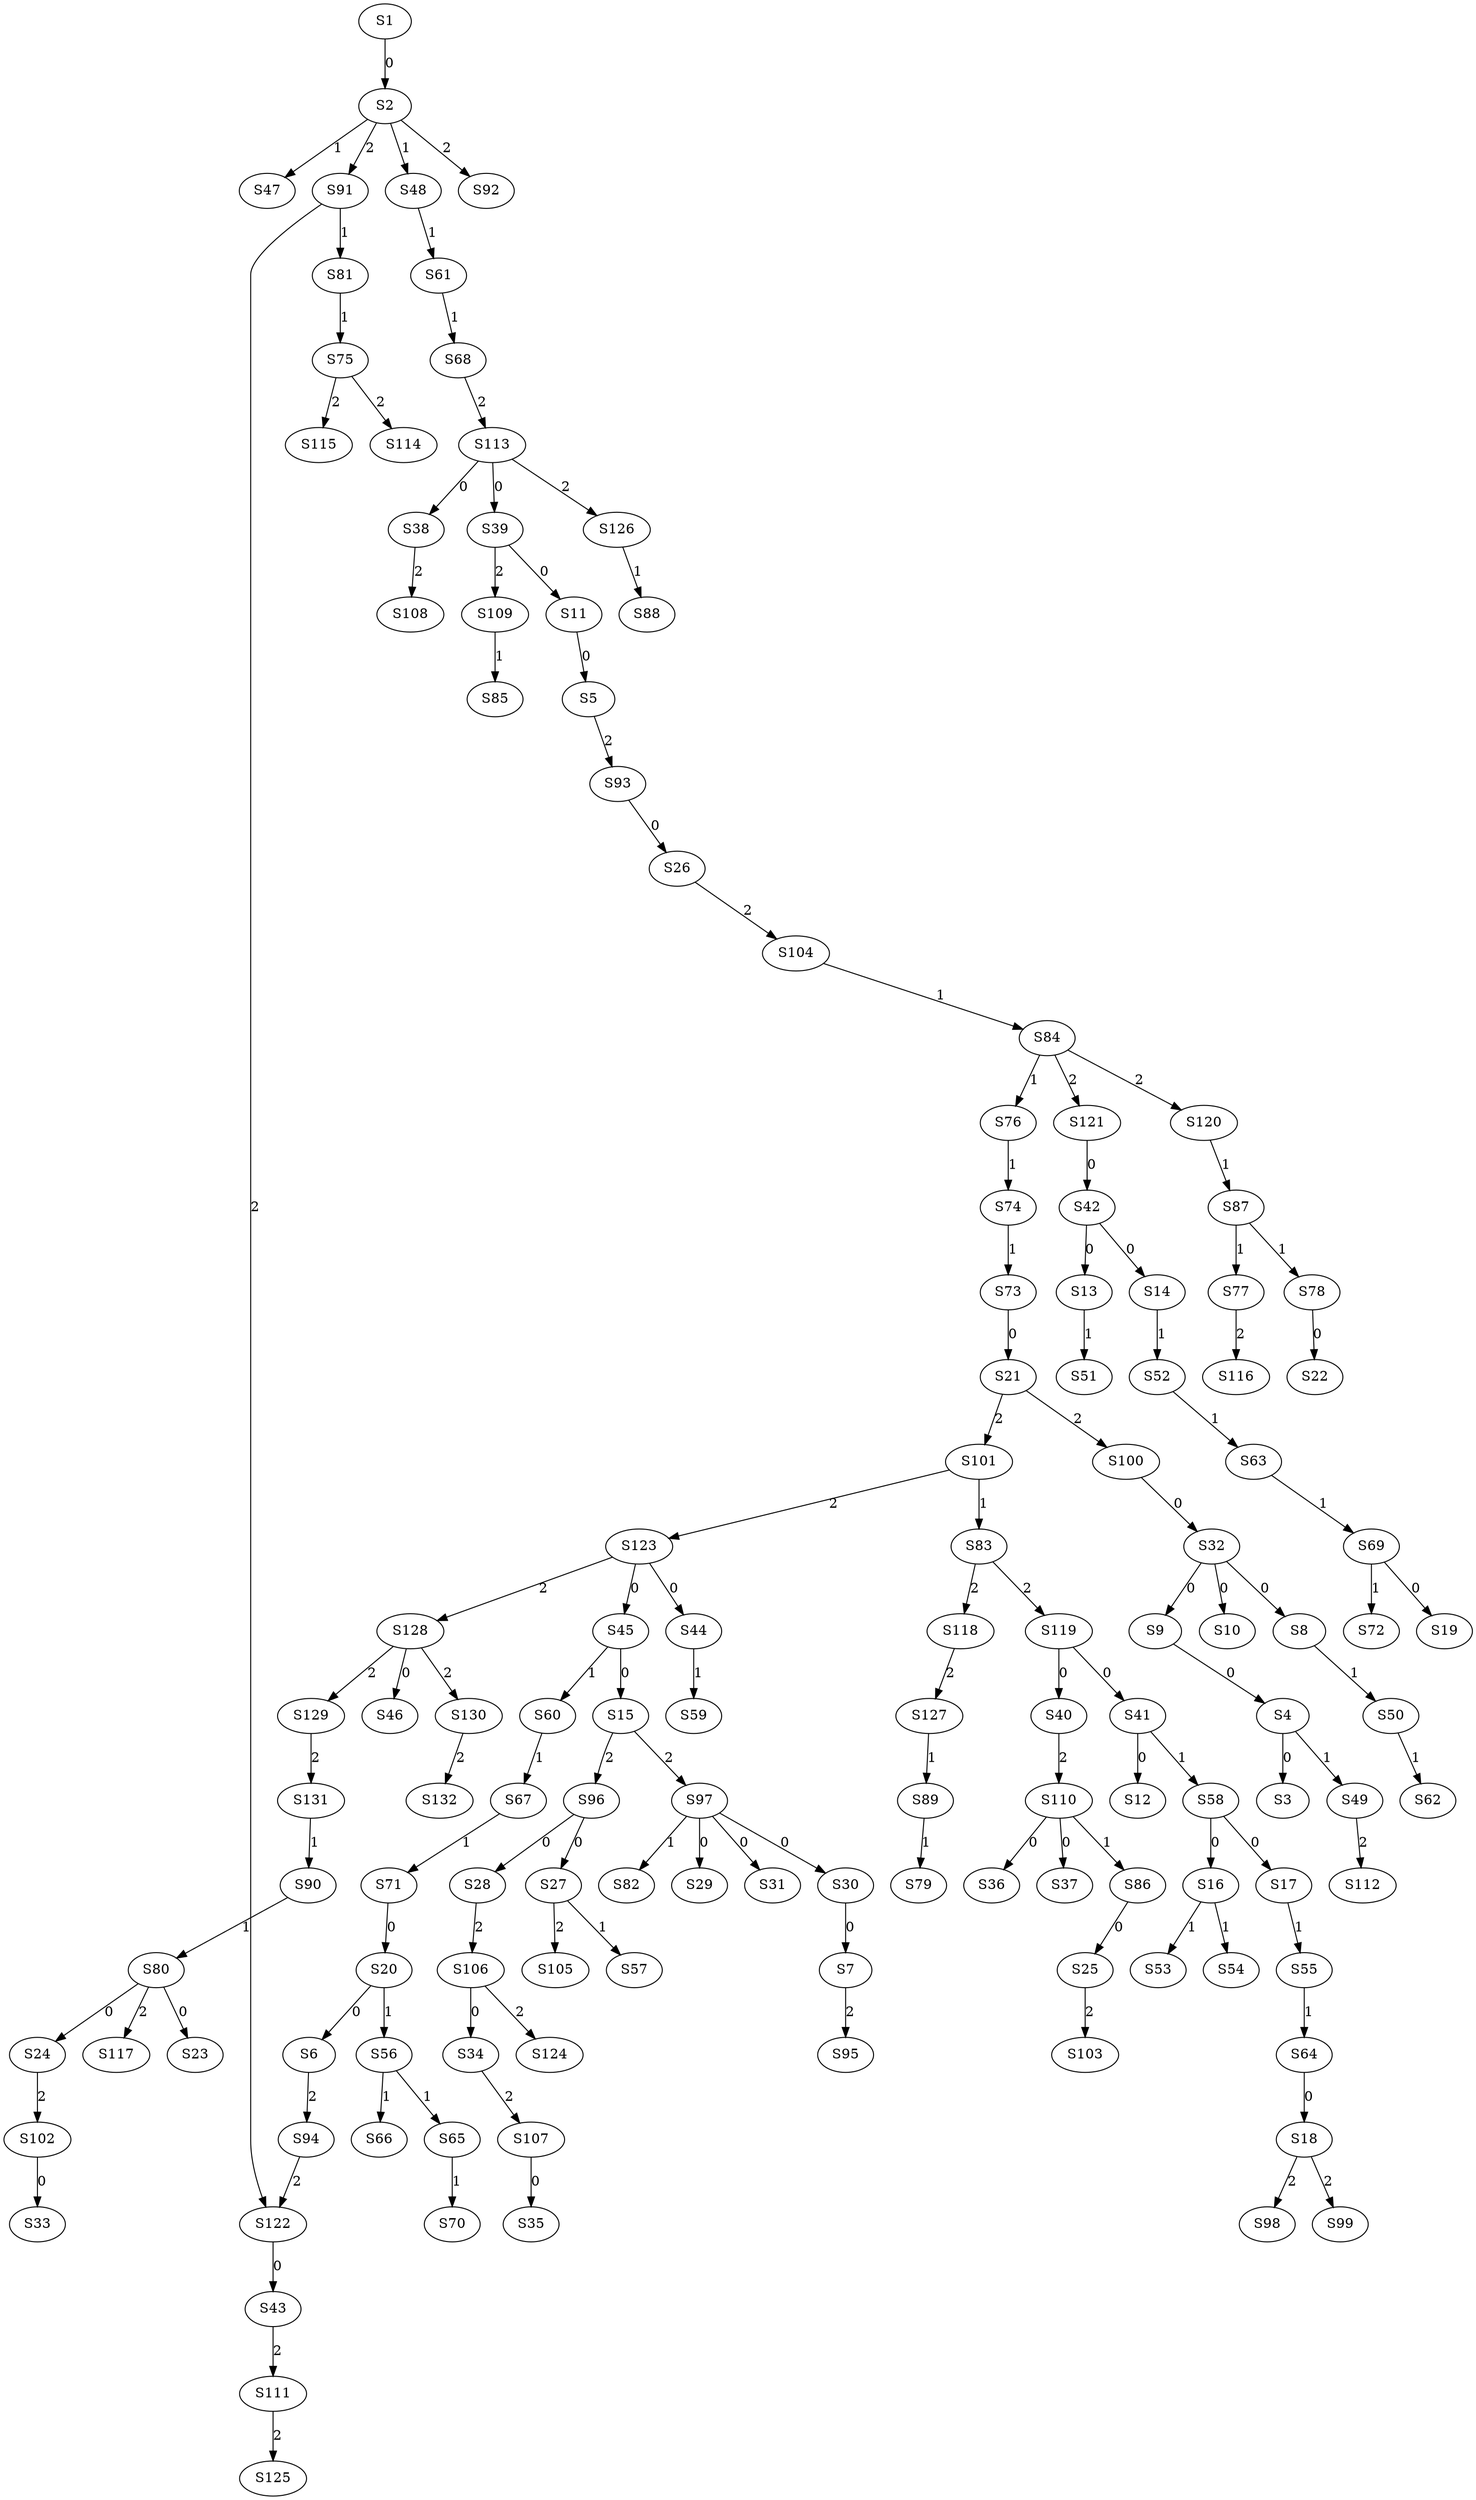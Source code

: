 strict digraph {
	S1 -> S2 [ label = 0 ];
	S4 -> S3 [ label = 0 ];
	S9 -> S4 [ label = 0 ];
	S11 -> S5 [ label = 0 ];
	S20 -> S6 [ label = 0 ];
	S30 -> S7 [ label = 0 ];
	S32 -> S8 [ label = 0 ];
	S32 -> S9 [ label = 0 ];
	S32 -> S10 [ label = 0 ];
	S39 -> S11 [ label = 0 ];
	S41 -> S12 [ label = 0 ];
	S42 -> S13 [ label = 0 ];
	S42 -> S14 [ label = 0 ];
	S45 -> S15 [ label = 0 ];
	S58 -> S16 [ label = 0 ];
	S58 -> S17 [ label = 0 ];
	S64 -> S18 [ label = 0 ];
	S69 -> S19 [ label = 0 ];
	S71 -> S20 [ label = 0 ];
	S73 -> S21 [ label = 0 ];
	S78 -> S22 [ label = 0 ];
	S80 -> S23 [ label = 0 ];
	S80 -> S24 [ label = 0 ];
	S86 -> S25 [ label = 0 ];
	S93 -> S26 [ label = 0 ];
	S96 -> S27 [ label = 0 ];
	S96 -> S28 [ label = 0 ];
	S97 -> S29 [ label = 0 ];
	S97 -> S30 [ label = 0 ];
	S97 -> S31 [ label = 0 ];
	S100 -> S32 [ label = 0 ];
	S102 -> S33 [ label = 0 ];
	S106 -> S34 [ label = 0 ];
	S107 -> S35 [ label = 0 ];
	S110 -> S36 [ label = 0 ];
	S110 -> S37 [ label = 0 ];
	S113 -> S38 [ label = 0 ];
	S113 -> S39 [ label = 0 ];
	S119 -> S40 [ label = 0 ];
	S119 -> S41 [ label = 0 ];
	S121 -> S42 [ label = 0 ];
	S122 -> S43 [ label = 0 ];
	S123 -> S44 [ label = 0 ];
	S123 -> S45 [ label = 0 ];
	S128 -> S46 [ label = 0 ];
	S2 -> S47 [ label = 1 ];
	S2 -> S48 [ label = 1 ];
	S4 -> S49 [ label = 1 ];
	S8 -> S50 [ label = 1 ];
	S13 -> S51 [ label = 1 ];
	S14 -> S52 [ label = 1 ];
	S16 -> S53 [ label = 1 ];
	S16 -> S54 [ label = 1 ];
	S17 -> S55 [ label = 1 ];
	S20 -> S56 [ label = 1 ];
	S27 -> S57 [ label = 1 ];
	S41 -> S58 [ label = 1 ];
	S44 -> S59 [ label = 1 ];
	S45 -> S60 [ label = 1 ];
	S48 -> S61 [ label = 1 ];
	S50 -> S62 [ label = 1 ];
	S52 -> S63 [ label = 1 ];
	S55 -> S64 [ label = 1 ];
	S56 -> S65 [ label = 1 ];
	S56 -> S66 [ label = 1 ];
	S60 -> S67 [ label = 1 ];
	S61 -> S68 [ label = 1 ];
	S63 -> S69 [ label = 1 ];
	S65 -> S70 [ label = 1 ];
	S67 -> S71 [ label = 1 ];
	S69 -> S72 [ label = 1 ];
	S74 -> S73 [ label = 1 ];
	S76 -> S74 [ label = 1 ];
	S81 -> S75 [ label = 1 ];
	S84 -> S76 [ label = 1 ];
	S87 -> S77 [ label = 1 ];
	S87 -> S78 [ label = 1 ];
	S89 -> S79 [ label = 1 ];
	S90 -> S80 [ label = 1 ];
	S91 -> S81 [ label = 1 ];
	S97 -> S82 [ label = 1 ];
	S101 -> S83 [ label = 1 ];
	S104 -> S84 [ label = 1 ];
	S109 -> S85 [ label = 1 ];
	S110 -> S86 [ label = 1 ];
	S120 -> S87 [ label = 1 ];
	S126 -> S88 [ label = 1 ];
	S127 -> S89 [ label = 1 ];
	S131 -> S90 [ label = 1 ];
	S2 -> S91 [ label = 2 ];
	S2 -> S92 [ label = 2 ];
	S5 -> S93 [ label = 2 ];
	S6 -> S94 [ label = 2 ];
	S7 -> S95 [ label = 2 ];
	S15 -> S96 [ label = 2 ];
	S15 -> S97 [ label = 2 ];
	S18 -> S98 [ label = 2 ];
	S18 -> S99 [ label = 2 ];
	S21 -> S100 [ label = 2 ];
	S21 -> S101 [ label = 2 ];
	S24 -> S102 [ label = 2 ];
	S25 -> S103 [ label = 2 ];
	S26 -> S104 [ label = 2 ];
	S27 -> S105 [ label = 2 ];
	S28 -> S106 [ label = 2 ];
	S34 -> S107 [ label = 2 ];
	S38 -> S108 [ label = 2 ];
	S39 -> S109 [ label = 2 ];
	S40 -> S110 [ label = 2 ];
	S43 -> S111 [ label = 2 ];
	S49 -> S112 [ label = 2 ];
	S68 -> S113 [ label = 2 ];
	S75 -> S114 [ label = 2 ];
	S75 -> S115 [ label = 2 ];
	S77 -> S116 [ label = 2 ];
	S80 -> S117 [ label = 2 ];
	S83 -> S118 [ label = 2 ];
	S83 -> S119 [ label = 2 ];
	S84 -> S120 [ label = 2 ];
	S84 -> S121 [ label = 2 ];
	S91 -> S122 [ label = 2 ];
	S101 -> S123 [ label = 2 ];
	S106 -> S124 [ label = 2 ];
	S111 -> S125 [ label = 2 ];
	S113 -> S126 [ label = 2 ];
	S118 -> S127 [ label = 2 ];
	S123 -> S128 [ label = 2 ];
	S128 -> S129 [ label = 2 ];
	S128 -> S130 [ label = 2 ];
	S129 -> S131 [ label = 2 ];
	S130 -> S132 [ label = 2 ];
	S94 -> S122 [ label = 2 ];
}